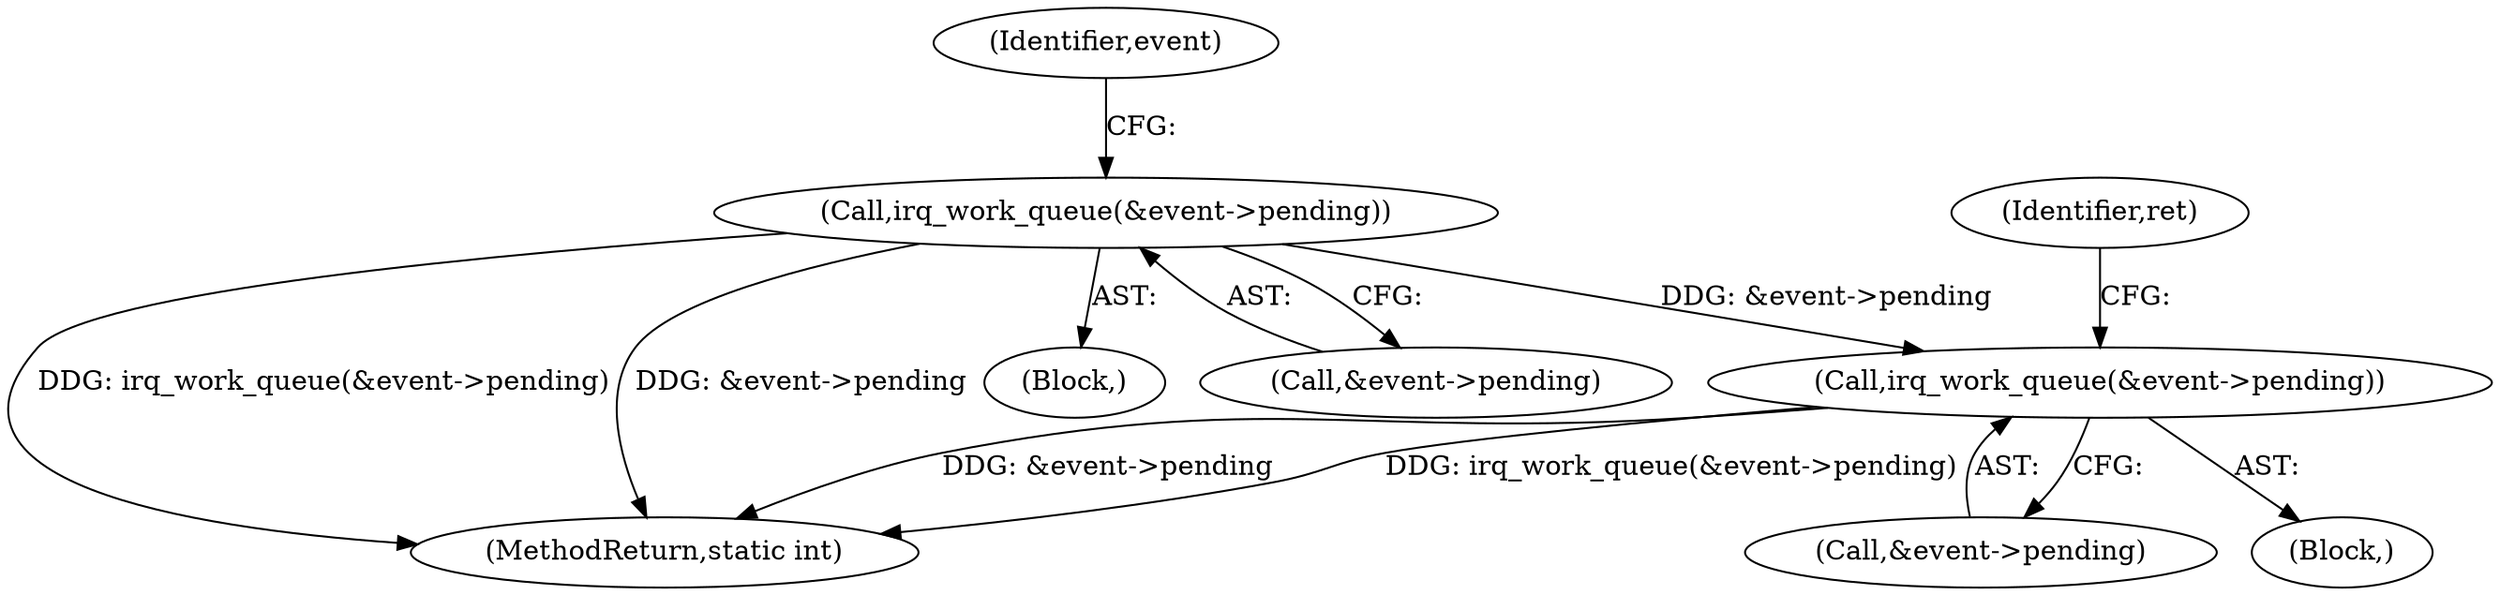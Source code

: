 digraph "1_linux_a8b0ca17b80e92faab46ee7179ba9e99ccb61233_53@pointer" {
"1000232" [label="(Call,irq_work_queue(&event->pending))"];
"1000272" [label="(Call,irq_work_queue(&event->pending))"];
"1000226" [label="(Block,)"];
"1000281" [label="(Identifier,ret)"];
"1000233" [label="(Call,&event->pending)"];
"1000272" [label="(Call,irq_work_queue(&event->pending))"];
"1000266" [label="(Block,)"];
"1000282" [label="(MethodReturn,static int)"];
"1000232" [label="(Call,irq_work_queue(&event->pending))"];
"1000273" [label="(Call,&event->pending)"];
"1000242" [label="(Identifier,event)"];
"1000232" -> "1000226"  [label="AST: "];
"1000232" -> "1000233"  [label="CFG: "];
"1000233" -> "1000232"  [label="AST: "];
"1000242" -> "1000232"  [label="CFG: "];
"1000232" -> "1000282"  [label="DDG: &event->pending"];
"1000232" -> "1000282"  [label="DDG: irq_work_queue(&event->pending)"];
"1000232" -> "1000272"  [label="DDG: &event->pending"];
"1000272" -> "1000266"  [label="AST: "];
"1000272" -> "1000273"  [label="CFG: "];
"1000273" -> "1000272"  [label="AST: "];
"1000281" -> "1000272"  [label="CFG: "];
"1000272" -> "1000282"  [label="DDG: &event->pending"];
"1000272" -> "1000282"  [label="DDG: irq_work_queue(&event->pending)"];
}
